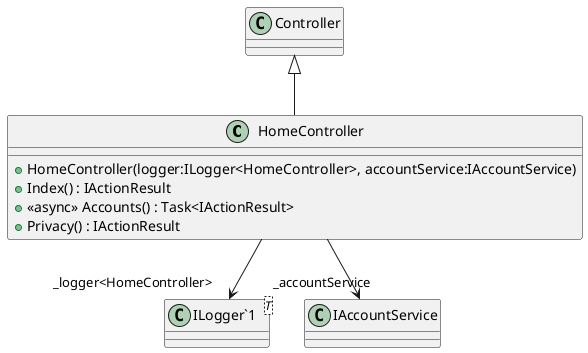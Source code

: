 @startuml
class HomeController {
    + HomeController(logger:ILogger<HomeController>, accountService:IAccountService)
    + Index() : IActionResult
    + <<async>> Accounts() : Task<IActionResult>
    + Privacy() : IActionResult
}
class "ILogger`1"<T> {
}
Controller <|-- HomeController
HomeController --> "_logger<HomeController>" "ILogger`1"
HomeController --> "_accountService" IAccountService
@enduml
